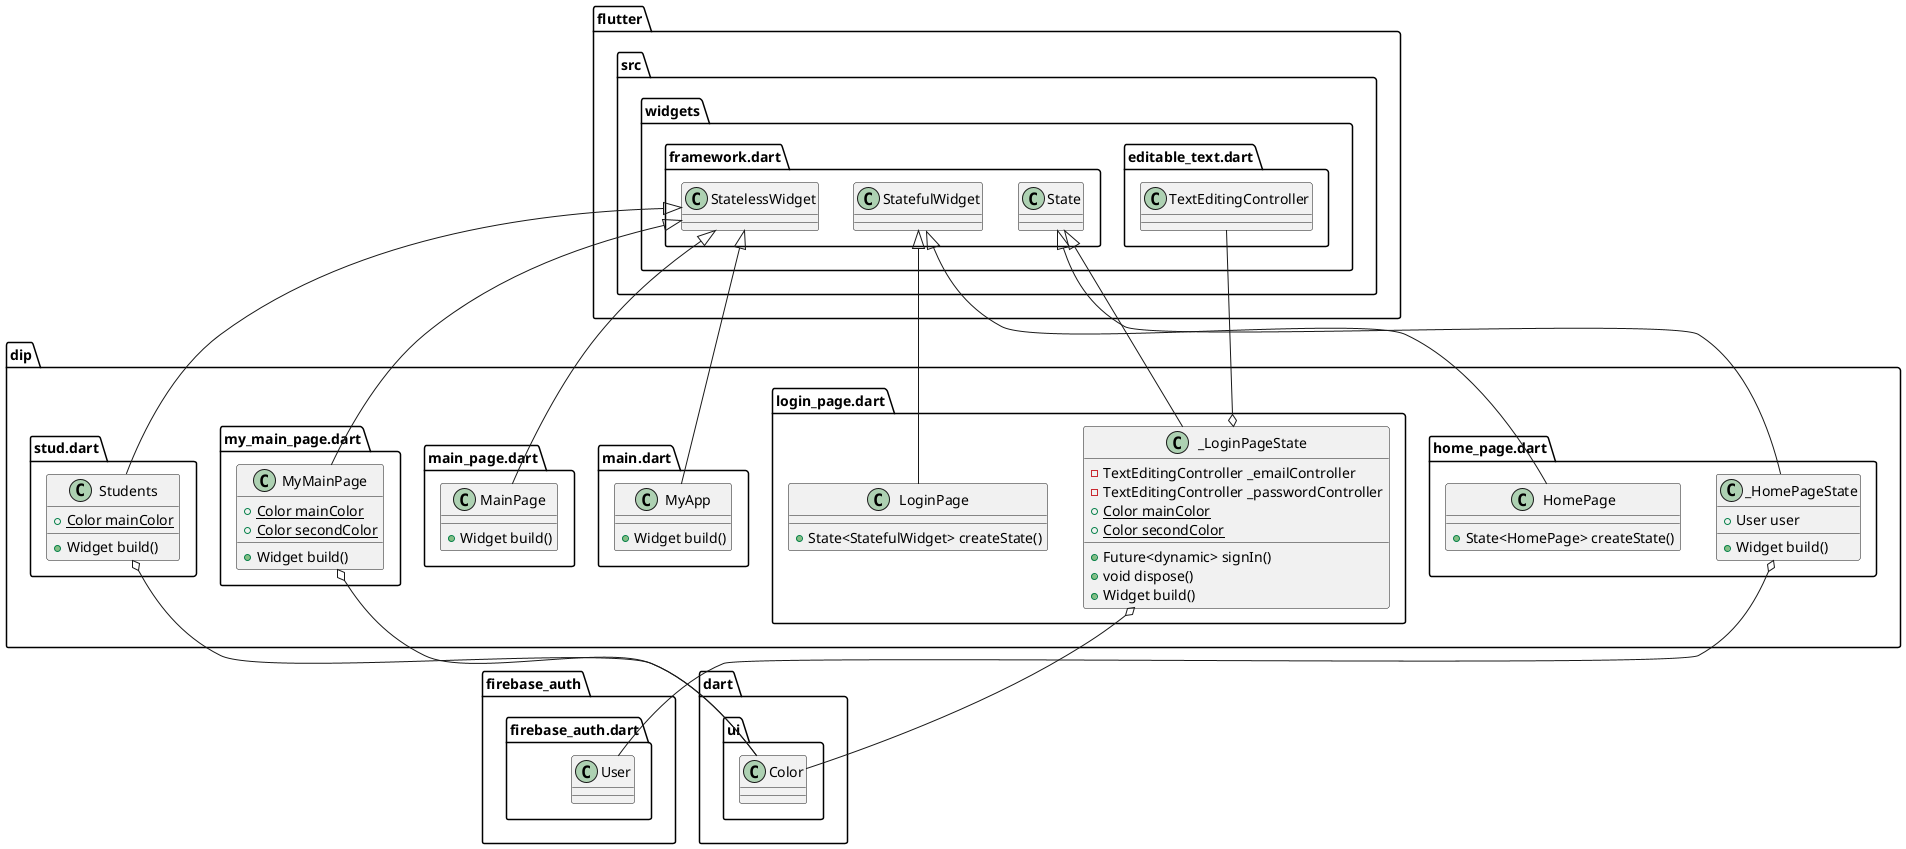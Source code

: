 @startuml
set namespaceSeparator ::

class "dip::home_page.dart::HomePage" {
  +State<HomePage> createState()
}

"flutter::src::widgets::framework.dart::StatefulWidget" <|-- "dip::home_page.dart::HomePage"

class "dip::home_page.dart::_HomePageState" {
  +User user
  +Widget build()
}

"dip::home_page.dart::_HomePageState" o-- "firebase_auth::firebase_auth.dart::User"
"flutter::src::widgets::framework.dart::State" <|-- "dip::home_page.dart::_HomePageState"

class "dip::login_page.dart::LoginPage" {
  +State<StatefulWidget> createState()
}

"flutter::src::widgets::framework.dart::StatefulWidget" <|-- "dip::login_page.dart::LoginPage"

class "dip::login_page.dart::_LoginPageState" {
  -TextEditingController _emailController
  -TextEditingController _passwordController
  {static} +Color mainColor
  {static} +Color secondColor
  +Future<dynamic> signIn()
  +void dispose()
  +Widget build()
}

"dip::login_page.dart::_LoginPageState" o-- "flutter::src::widgets::editable_text.dart::TextEditingController"
"dip::login_page.dart::_LoginPageState" o-- "dart::ui::Color"
"flutter::src::widgets::framework.dart::State" <|-- "dip::login_page.dart::_LoginPageState"

class "dip::main.dart::MyApp" {
  +Widget build()
}

"flutter::src::widgets::framework.dart::StatelessWidget" <|-- "dip::main.dart::MyApp"

class "dip::main_page.dart::MainPage" {
  +Widget build()
}

"flutter::src::widgets::framework.dart::StatelessWidget" <|-- "dip::main_page.dart::MainPage"

class "dip::my_main_page.dart::MyMainPage" {
  {static} +Color mainColor
  {static} +Color secondColor
  +Widget build()
}

"dip::my_main_page.dart::MyMainPage" o-- "dart::ui::Color"
"flutter::src::widgets::framework.dart::StatelessWidget" <|-- "dip::my_main_page.dart::MyMainPage"

class "dip::stud.dart::Students" {
  {static} +Color mainColor
  +Widget build()
}

"dip::stud.dart::Students" o-- "dart::ui::Color"
"flutter::src::widgets::framework.dart::StatelessWidget" <|-- "dip::stud.dart::Students"


@enduml